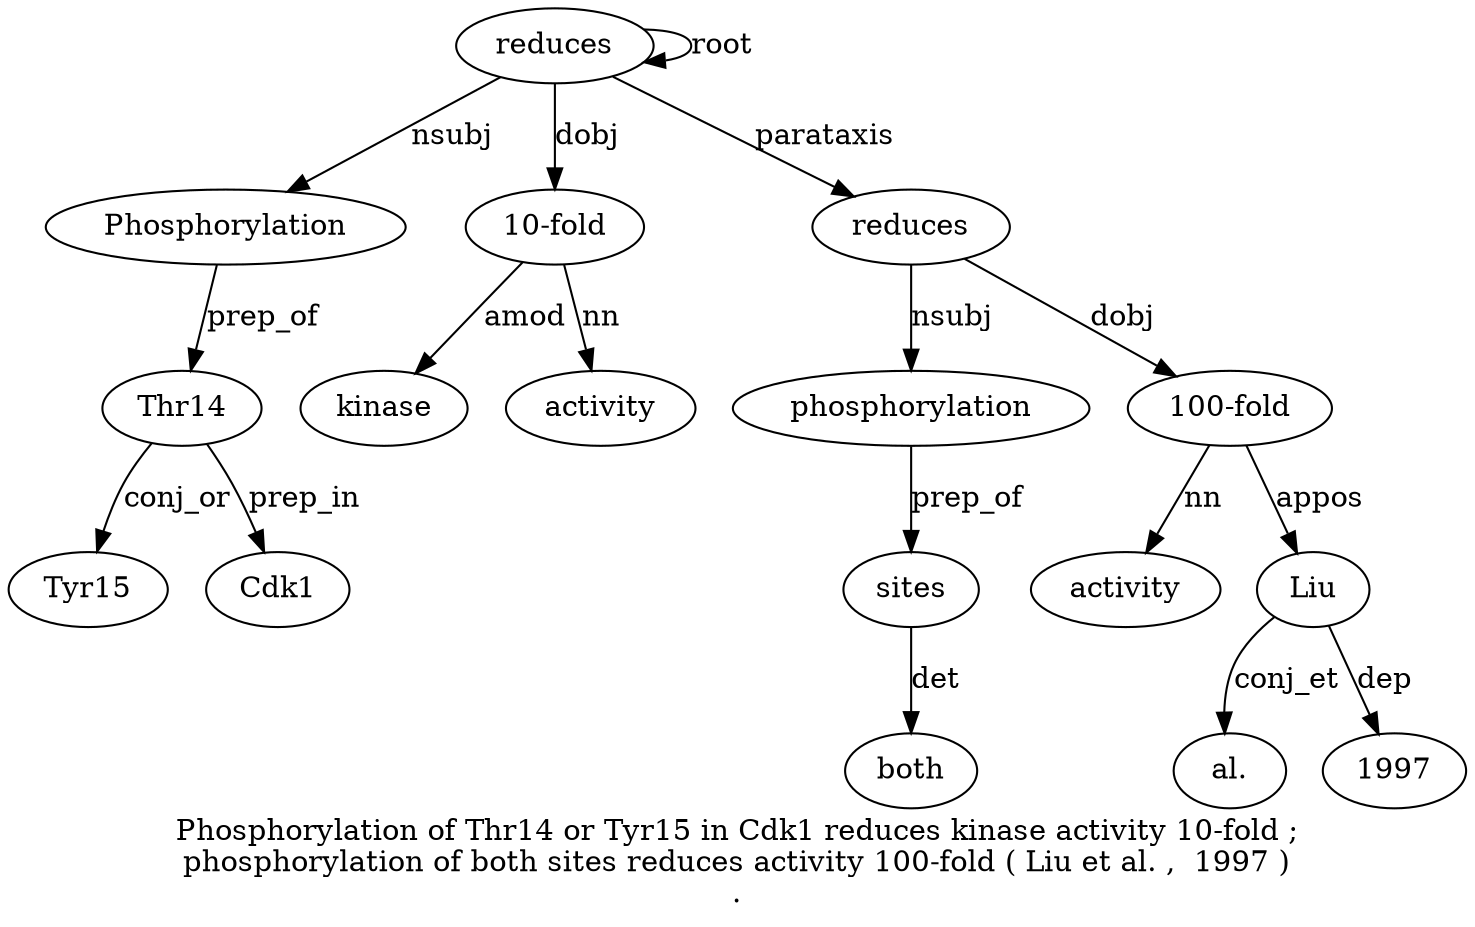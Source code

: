 digraph "Phosphorylation of Thr14 or Tyr15 in Cdk1 reduces kinase activity 10-fold ; phosphorylation of both sites reduces activity 100-fold ( Liu et al. ,  1997 ) ." {
label="Phosphorylation of Thr14 or Tyr15 in Cdk1 reduces kinase activity 10-fold ;
phosphorylation of both sites reduces activity 100-fold ( Liu et al. ,  1997 )
.";
reduces8 [style=filled, fillcolor=white, label=reduces];
Phosphorylation1 [style=filled, fillcolor=white, label=Phosphorylation];
reduces8 -> Phosphorylation1  [label=nsubj];
Thr143 [style=filled, fillcolor=white, label=Thr14];
Phosphorylation1 -> Thr143  [label=prep_of];
Tyr15 [style=filled, fillcolor=white, label=Tyr15];
Thr143 -> Tyr15  [label=conj_or];
Cdk17 [style=filled, fillcolor=white, label=Cdk1];
Thr143 -> Cdk17  [label=prep_in];
reduces8 -> reduces8  [label=root];
"10-fold" [style=filled, fillcolor=white, label="10-fold"];
kinase9 [style=filled, fillcolor=white, label=kinase];
"10-fold" -> kinase9  [label=amod];
activity10 [style=filled, fillcolor=white, label=activity];
"10-fold" -> activity10  [label=nn];
reduces8 -> "10-fold"  [label=dobj];
reduces17 [style=filled, fillcolor=white, label=reduces];
phosphorylation13 [style=filled, fillcolor=white, label=phosphorylation];
reduces17 -> phosphorylation13  [label=nsubj];
sites16 [style=filled, fillcolor=white, label=sites];
both15 [style=filled, fillcolor=white, label=both];
sites16 -> both15  [label=det];
phosphorylation13 -> sites16  [label=prep_of];
reduces8 -> reduces17  [label=parataxis];
"100-fold9" [style=filled, fillcolor=white, label="100-fold"];
activity18 [style=filled, fillcolor=white, label=activity];
"100-fold9" -> activity18  [label=nn];
reduces17 -> "100-fold9"  [label=dobj];
Liu21 [style=filled, fillcolor=white, label=Liu];
"100-fold9" -> Liu21  [label=appos];
"al.23" [style=filled, fillcolor=white, label="al."];
Liu21 -> "al.23"  [label=conj_et];
199725 [style=filled, fillcolor=white, label=1997];
Liu21 -> 199725  [label=dep];
}
